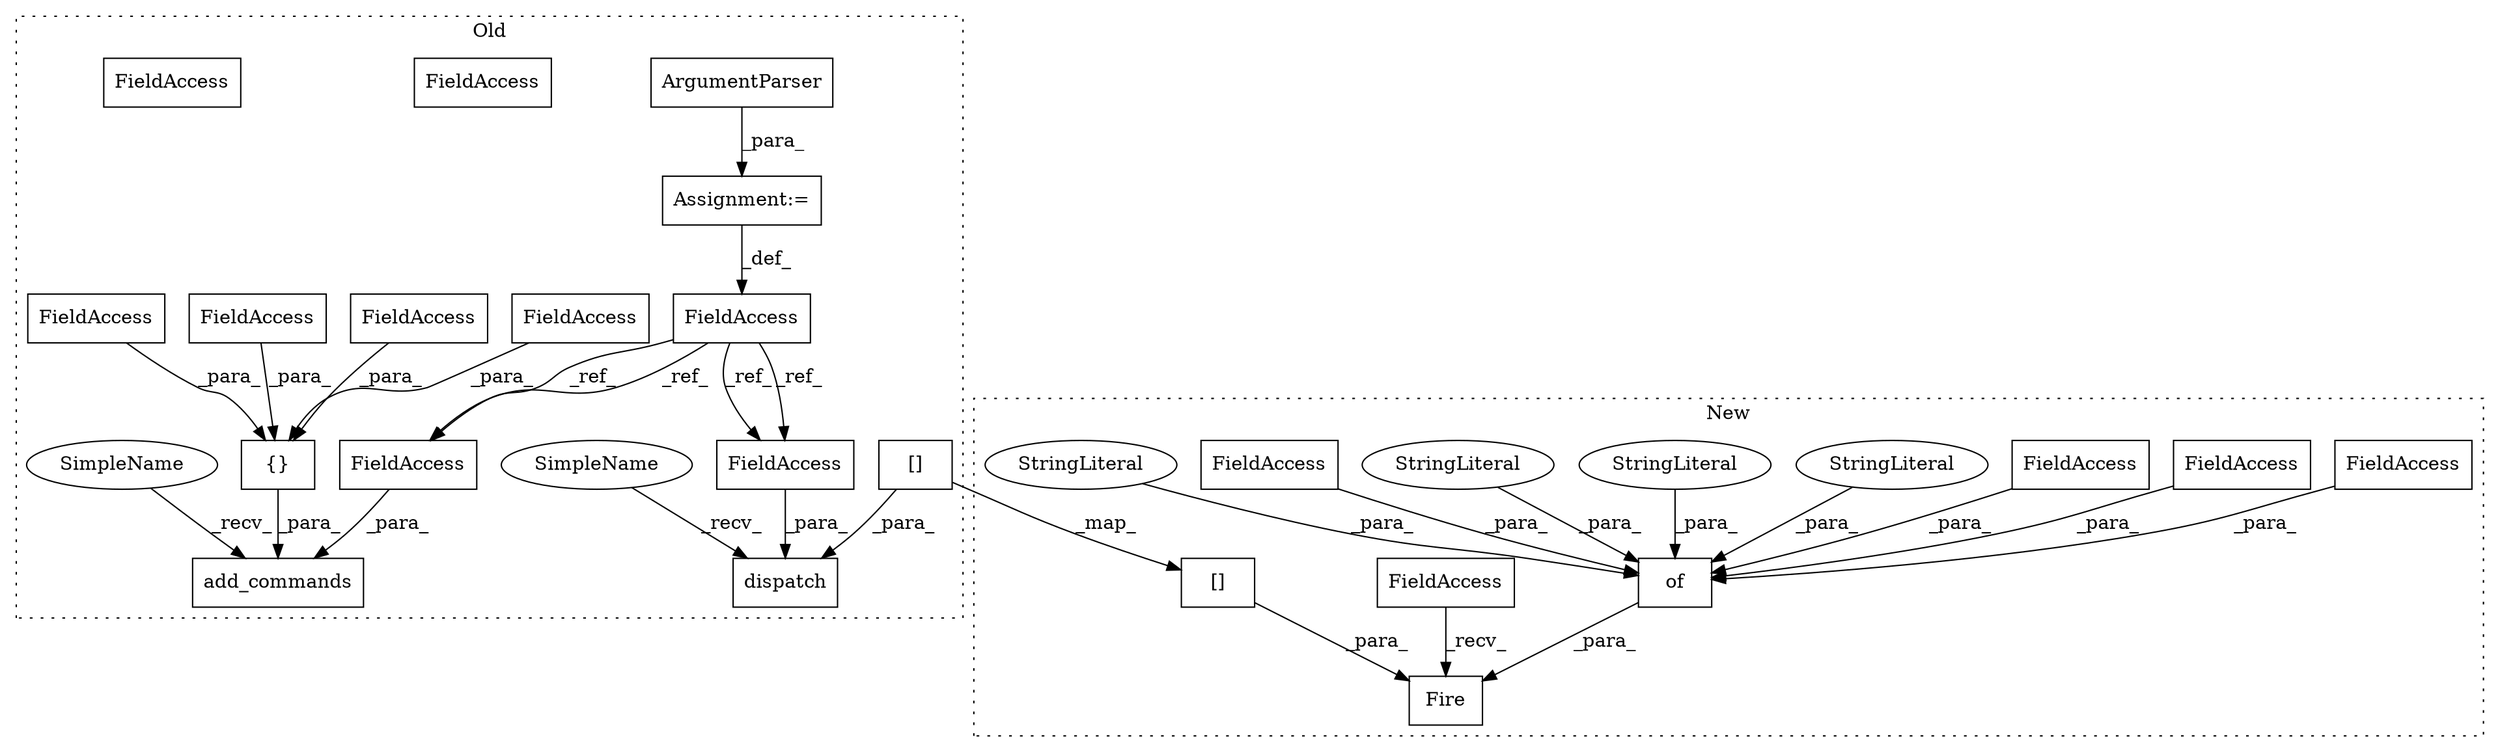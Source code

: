 digraph G {
subgraph cluster0 {
1 [label="ArgumentParser" a="32" s="5170" l="16" shape="box"];
3 [label="dispatch" a="32" s="5422,5471" l="9,1" shape="box"];
4 [label="[]" a="2" s="5438,5470" l="15,1" shape="box"];
6 [label="add_commands" a="32" s="5197,5292" l="13,1" shape="box"];
7 [label="{}" a="4" s="5226,5291" l="1,1" shape="box"];
8 [label="FieldAccess" a="22" s="5154" l="6" shape="box"];
9 [label="FieldAccess" a="22" s="5431" l="6" shape="box"];
10 [label="FieldAccess" a="22" s="5243" l="9" shape="box"];
12 [label="FieldAccess" a="22" s="5275" l="8" shape="box"];
13 [label="FieldAccess" a="22" s="5284" l="7" shape="box"];
14 [label="FieldAccess" a="22" s="5210" l="6" shape="box"];
20 [label="Assignment:=" a="7" s="5160" l="1" shape="box"];
23 [label="FieldAccess" a="22" s="5227" l="9" shape="box"];
26 [label="FieldAccess" a="22" s="5431" l="6" shape="box"];
27 [label="FieldAccess" a="22" s="5210" l="6" shape="box"];
28 [label="SimpleName" a="42" s="5417" l="4" shape="ellipse"];
29 [label="SimpleName" a="42" s="5192" l="4" shape="ellipse"];
label = "Old";
style="dotted";
}
subgraph cluster1 {
2 [label="Fire" a="32" s="5260,5450" l="5,1" shape="box"];
5 [label="[]" a="2" s="5417,5449" l="15,1" shape="box"];
11 [label="FieldAccess" a="22" s="5255" l="4" shape="box"];
15 [label="of" a="32" s="5269,5415" l="3,1" shape="box"];
16 [label="FieldAccess" a="22" s="5389" l="8" shape="box"];
17 [label="FieldAccess" a="22" s="5369" l="8" shape="box"];
18 [label="FieldAccess" a="22" s="5345" l="12" shape="box"];
19 [label="StringLiteral" a="45" s="5358" l="10" shape="ellipse"];
21 [label="StringLiteral" a="45" s="5398" l="9" shape="ellipse"];
22 [label="StringLiteral" a="45" s="5308" l="11" shape="ellipse"];
24 [label="FieldAccess" a="22" s="5320" l="9" shape="box"];
25 [label="StringLiteral" a="45" s="5330" l="14" shape="ellipse"];
label = "New";
style="dotted";
}
1 -> 20 [label="_para_"];
4 -> 3 [label="_para_"];
4 -> 5 [label="_map_"];
5 -> 2 [label="_para_"];
7 -> 6 [label="_para_"];
8 -> 27 [label="_ref_"];
8 -> 27 [label="_ref_"];
8 -> 26 [label="_ref_"];
8 -> 26 [label="_ref_"];
10 -> 7 [label="_para_"];
11 -> 2 [label="_recv_"];
12 -> 7 [label="_para_"];
13 -> 7 [label="_para_"];
15 -> 2 [label="_para_"];
16 -> 15 [label="_para_"];
17 -> 15 [label="_para_"];
18 -> 15 [label="_para_"];
19 -> 15 [label="_para_"];
20 -> 8 [label="_def_"];
21 -> 15 [label="_para_"];
22 -> 15 [label="_para_"];
23 -> 7 [label="_para_"];
24 -> 15 [label="_para_"];
25 -> 15 [label="_para_"];
26 -> 3 [label="_para_"];
27 -> 6 [label="_para_"];
28 -> 3 [label="_recv_"];
29 -> 6 [label="_recv_"];
}
